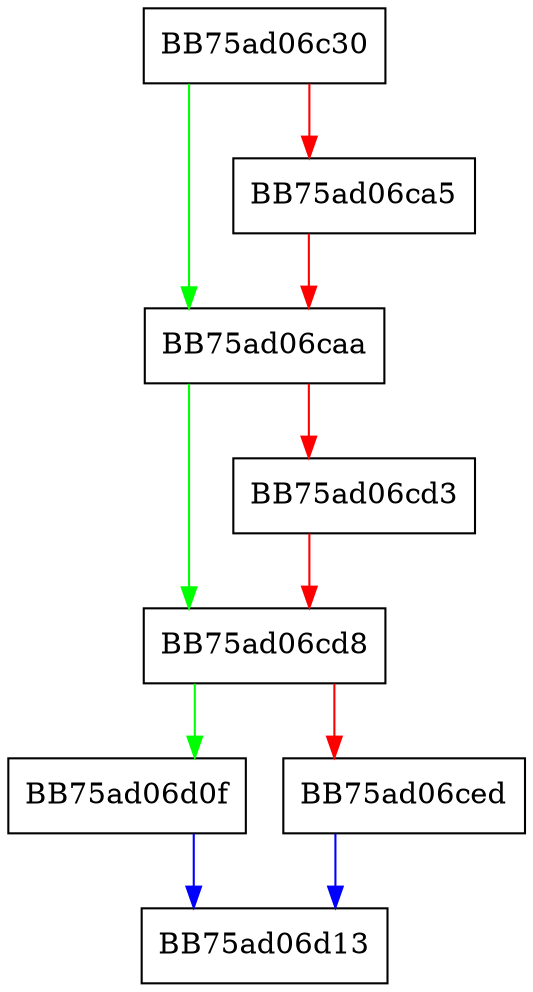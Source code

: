 digraph CreateAspack1083 {
  node [shape="box"];
  graph [splines=ortho];
  BB75ad06c30 -> BB75ad06caa [color="green"];
  BB75ad06c30 -> BB75ad06ca5 [color="red"];
  BB75ad06ca5 -> BB75ad06caa [color="red"];
  BB75ad06caa -> BB75ad06cd8 [color="green"];
  BB75ad06caa -> BB75ad06cd3 [color="red"];
  BB75ad06cd3 -> BB75ad06cd8 [color="red"];
  BB75ad06cd8 -> BB75ad06d0f [color="green"];
  BB75ad06cd8 -> BB75ad06ced [color="red"];
  BB75ad06ced -> BB75ad06d13 [color="blue"];
  BB75ad06d0f -> BB75ad06d13 [color="blue"];
}